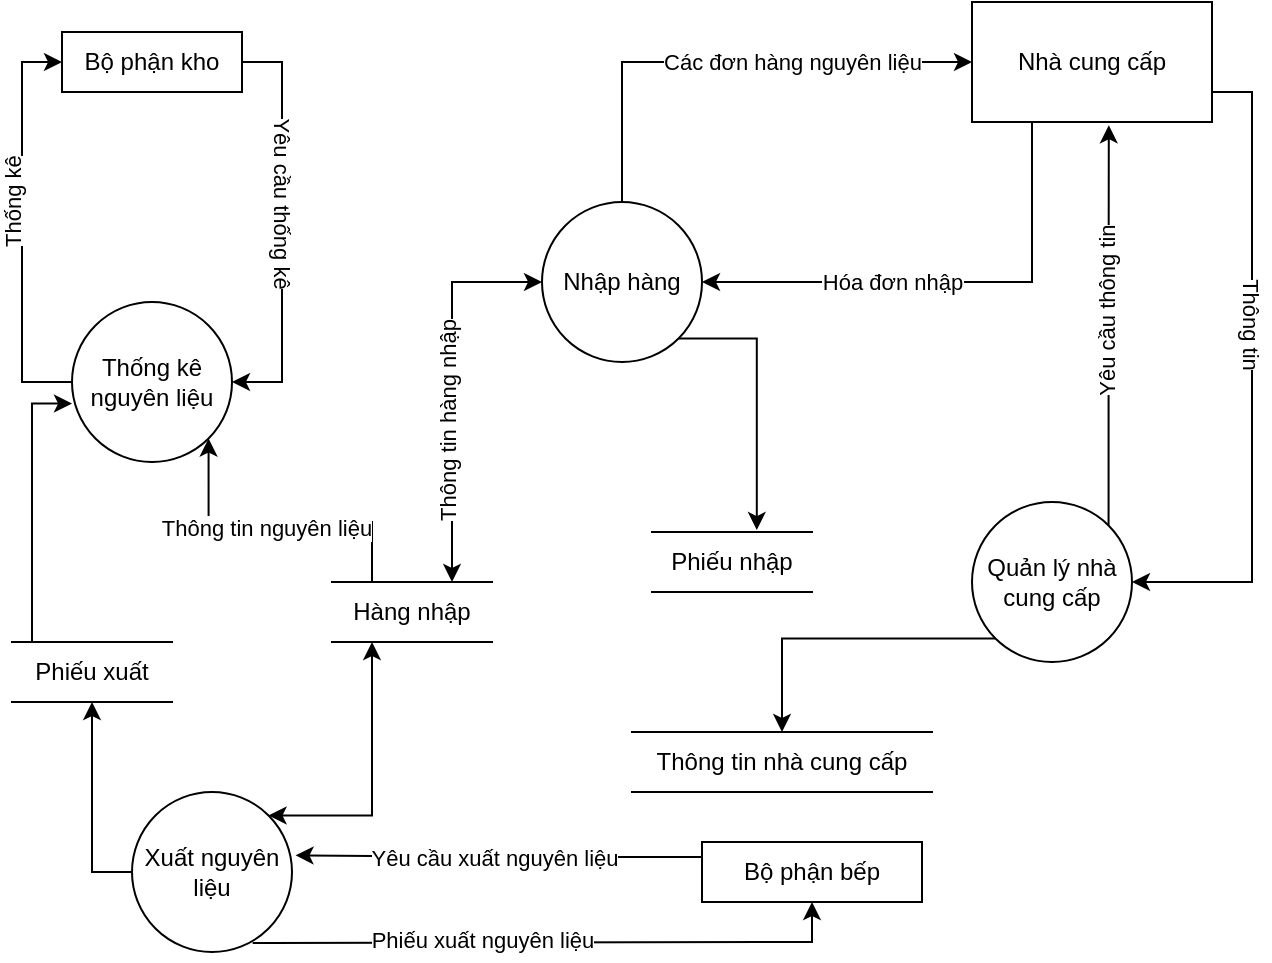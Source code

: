 <mxfile version="20.5.3" type="github">
  <diagram id="C4gtLr2L1Xr9Gaw-pkcU" name="Page-1">
    <mxGraphModel dx="997" dy="619" grid="1" gridSize="10" guides="1" tooltips="1" connect="1" arrows="1" fold="1" page="1" pageScale="1" pageWidth="850" pageHeight="1100" math="0" shadow="0">
      <root>
        <mxCell id="0" />
        <mxCell id="1" parent="0" />
        <mxCell id="TdiWT9yMtvwp2TtCQF7T-3" style="edgeStyle=orthogonalEdgeStyle;rounded=0;orthogonalLoop=1;jettySize=auto;html=1;exitX=1;exitY=0;exitDx=0;exitDy=0;entryX=0.57;entryY=1.027;entryDx=0;entryDy=0;entryPerimeter=0;" edge="1" parent="1" source="TdiWT9yMtvwp2TtCQF7T-1" target="TdiWT9yMtvwp2TtCQF7T-2">
          <mxGeometry relative="1" as="geometry" />
        </mxCell>
        <mxCell id="TdiWT9yMtvwp2TtCQF7T-4" value="Yêu cầu thông tin" style="edgeLabel;html=1;align=center;verticalAlign=middle;resizable=0;points=[];rotation=-90;" vertex="1" connectable="0" parent="TdiWT9yMtvwp2TtCQF7T-3">
          <mxGeometry x="-0.248" y="1" relative="1" as="geometry">
            <mxPoint y="-31" as="offset" />
          </mxGeometry>
        </mxCell>
        <mxCell id="TdiWT9yMtvwp2TtCQF7T-15" style="edgeStyle=orthogonalEdgeStyle;rounded=0;orthogonalLoop=1;jettySize=auto;html=1;exitX=0;exitY=1;exitDx=0;exitDy=0;entryX=0.5;entryY=0;entryDx=0;entryDy=0;" edge="1" parent="1" source="TdiWT9yMtvwp2TtCQF7T-1" target="TdiWT9yMtvwp2TtCQF7T-14">
          <mxGeometry relative="1" as="geometry" />
        </mxCell>
        <mxCell id="TdiWT9yMtvwp2TtCQF7T-1" value="Quản lý nhà cung cấp" style="ellipse;whiteSpace=wrap;html=1;aspect=fixed;" vertex="1" parent="1">
          <mxGeometry x="640" y="310" width="80" height="80" as="geometry" />
        </mxCell>
        <mxCell id="TdiWT9yMtvwp2TtCQF7T-5" style="edgeStyle=orthogonalEdgeStyle;rounded=0;orthogonalLoop=1;jettySize=auto;html=1;exitX=1;exitY=0.75;exitDx=0;exitDy=0;entryX=1;entryY=0.5;entryDx=0;entryDy=0;" edge="1" parent="1" source="TdiWT9yMtvwp2TtCQF7T-2" target="TdiWT9yMtvwp2TtCQF7T-1">
          <mxGeometry relative="1" as="geometry" />
        </mxCell>
        <mxCell id="TdiWT9yMtvwp2TtCQF7T-6" value="Thông tin" style="edgeLabel;html=1;align=center;verticalAlign=middle;resizable=0;points=[];rotation=90;" vertex="1" connectable="0" parent="TdiWT9yMtvwp2TtCQF7T-5">
          <mxGeometry x="-0.548" y="-3" relative="1" as="geometry">
            <mxPoint x="3" y="62" as="offset" />
          </mxGeometry>
        </mxCell>
        <mxCell id="TdiWT9yMtvwp2TtCQF7T-10" style="edgeStyle=orthogonalEdgeStyle;rounded=0;orthogonalLoop=1;jettySize=auto;html=1;exitX=0.25;exitY=1;exitDx=0;exitDy=0;entryX=1;entryY=0.5;entryDx=0;entryDy=0;" edge="1" parent="1" source="TdiWT9yMtvwp2TtCQF7T-2" target="TdiWT9yMtvwp2TtCQF7T-7">
          <mxGeometry relative="1" as="geometry" />
        </mxCell>
        <mxCell id="TdiWT9yMtvwp2TtCQF7T-11" value="Hóa đơn nhập" style="edgeLabel;html=1;align=center;verticalAlign=middle;resizable=0;points=[];" vertex="1" connectable="0" parent="TdiWT9yMtvwp2TtCQF7T-10">
          <mxGeometry x="0.497" y="2" relative="1" as="geometry">
            <mxPoint x="33" y="-2" as="offset" />
          </mxGeometry>
        </mxCell>
        <mxCell id="TdiWT9yMtvwp2TtCQF7T-2" value="Nhà cung cấp" style="rounded=0;whiteSpace=wrap;html=1;" vertex="1" parent="1">
          <mxGeometry x="640" y="60" width="120" height="60" as="geometry" />
        </mxCell>
        <mxCell id="TdiWT9yMtvwp2TtCQF7T-8" style="edgeStyle=orthogonalEdgeStyle;rounded=0;orthogonalLoop=1;jettySize=auto;html=1;exitX=0.5;exitY=0;exitDx=0;exitDy=0;entryX=0;entryY=0.5;entryDx=0;entryDy=0;" edge="1" parent="1" source="TdiWT9yMtvwp2TtCQF7T-7" target="TdiWT9yMtvwp2TtCQF7T-2">
          <mxGeometry relative="1" as="geometry" />
        </mxCell>
        <mxCell id="TdiWT9yMtvwp2TtCQF7T-9" value="Các đơn hàng nguyên liệu" style="edgeLabel;html=1;align=center;verticalAlign=middle;resizable=0;points=[];" vertex="1" connectable="0" parent="TdiWT9yMtvwp2TtCQF7T-8">
          <mxGeometry x="0.148" relative="1" as="geometry">
            <mxPoint x="14" as="offset" />
          </mxGeometry>
        </mxCell>
        <mxCell id="TdiWT9yMtvwp2TtCQF7T-13" style="edgeStyle=orthogonalEdgeStyle;rounded=0;orthogonalLoop=1;jettySize=auto;html=1;exitX=1;exitY=1;exitDx=0;exitDy=0;entryX=0.655;entryY=-0.033;entryDx=0;entryDy=0;entryPerimeter=0;" edge="1" parent="1" source="TdiWT9yMtvwp2TtCQF7T-7" target="TdiWT9yMtvwp2TtCQF7T-12">
          <mxGeometry relative="1" as="geometry">
            <Array as="points">
              <mxPoint x="532" y="228" />
            </Array>
          </mxGeometry>
        </mxCell>
        <mxCell id="TdiWT9yMtvwp2TtCQF7T-7" value="Nhập hàng" style="ellipse;whiteSpace=wrap;html=1;aspect=fixed;" vertex="1" parent="1">
          <mxGeometry x="425" y="160" width="80" height="80" as="geometry" />
        </mxCell>
        <mxCell id="TdiWT9yMtvwp2TtCQF7T-12" value="Phiếu nhập" style="shape=partialRectangle;whiteSpace=wrap;html=1;left=0;right=0;fillColor=none;" vertex="1" parent="1">
          <mxGeometry x="480" y="325" width="80" height="30" as="geometry" />
        </mxCell>
        <mxCell id="TdiWT9yMtvwp2TtCQF7T-14" value="Thông tin nhà cung cấp" style="shape=partialRectangle;whiteSpace=wrap;html=1;left=0;right=0;fillColor=none;" vertex="1" parent="1">
          <mxGeometry x="470" y="425" width="150" height="30" as="geometry" />
        </mxCell>
        <mxCell id="TdiWT9yMtvwp2TtCQF7T-20" style="edgeStyle=orthogonalEdgeStyle;rounded=0;orthogonalLoop=1;jettySize=auto;html=1;entryX=0;entryY=0.5;entryDx=0;entryDy=0;exitX=0;exitY=0.5;exitDx=0;exitDy=0;" edge="1" parent="1" source="TdiWT9yMtvwp2TtCQF7T-16" target="TdiWT9yMtvwp2TtCQF7T-17">
          <mxGeometry relative="1" as="geometry" />
        </mxCell>
        <mxCell id="TdiWT9yMtvwp2TtCQF7T-21" value="Thống kê" style="edgeLabel;html=1;align=center;verticalAlign=middle;resizable=0;points=[];rotation=-90;" vertex="1" connectable="0" parent="TdiWT9yMtvwp2TtCQF7T-20">
          <mxGeometry x="0.151" y="-3" relative="1" as="geometry">
            <mxPoint x="-8" y="3" as="offset" />
          </mxGeometry>
        </mxCell>
        <mxCell id="TdiWT9yMtvwp2TtCQF7T-16" value="Thống kê nguyên liệu" style="ellipse;whiteSpace=wrap;html=1;aspect=fixed;" vertex="1" parent="1">
          <mxGeometry x="190" y="210" width="80" height="80" as="geometry" />
        </mxCell>
        <mxCell id="TdiWT9yMtvwp2TtCQF7T-18" style="edgeStyle=orthogonalEdgeStyle;rounded=0;orthogonalLoop=1;jettySize=auto;html=1;entryX=1;entryY=0.5;entryDx=0;entryDy=0;exitX=1;exitY=0.5;exitDx=0;exitDy=0;" edge="1" parent="1" source="TdiWT9yMtvwp2TtCQF7T-17" target="TdiWT9yMtvwp2TtCQF7T-16">
          <mxGeometry relative="1" as="geometry" />
        </mxCell>
        <mxCell id="TdiWT9yMtvwp2TtCQF7T-19" value="Yêu cầu thống kê" style="edgeLabel;html=1;align=center;verticalAlign=middle;resizable=0;points=[];rotation=90;" vertex="1" connectable="0" parent="TdiWT9yMtvwp2TtCQF7T-18">
          <mxGeometry x="-0.356" relative="1" as="geometry">
            <mxPoint y="24" as="offset" />
          </mxGeometry>
        </mxCell>
        <mxCell id="TdiWT9yMtvwp2TtCQF7T-17" value="Bộ phận kho" style="rounded=0;whiteSpace=wrap;html=1;" vertex="1" parent="1">
          <mxGeometry x="185" y="75" width="90" height="30" as="geometry" />
        </mxCell>
        <mxCell id="TdiWT9yMtvwp2TtCQF7T-23" style="edgeStyle=orthogonalEdgeStyle;rounded=0;orthogonalLoop=1;jettySize=auto;html=1;exitX=0.25;exitY=0;exitDx=0;exitDy=0;entryX=0;entryY=0.635;entryDx=0;entryDy=0;entryPerimeter=0;" edge="1" parent="1" source="TdiWT9yMtvwp2TtCQF7T-22" target="TdiWT9yMtvwp2TtCQF7T-16">
          <mxGeometry relative="1" as="geometry">
            <Array as="points">
              <mxPoint x="170" y="380" />
              <mxPoint x="170" y="261" />
            </Array>
          </mxGeometry>
        </mxCell>
        <mxCell id="TdiWT9yMtvwp2TtCQF7T-22" value="Phiếu xuất" style="shape=partialRectangle;whiteSpace=wrap;html=1;left=0;right=0;fillColor=none;" vertex="1" parent="1">
          <mxGeometry x="160" y="380" width="80" height="30" as="geometry" />
        </mxCell>
        <mxCell id="TdiWT9yMtvwp2TtCQF7T-26" style="edgeStyle=orthogonalEdgeStyle;rounded=0;orthogonalLoop=1;jettySize=auto;html=1;exitX=0.25;exitY=0;exitDx=0;exitDy=0;entryX=1;entryY=1;entryDx=0;entryDy=0;" edge="1" parent="1" source="TdiWT9yMtvwp2TtCQF7T-24" target="TdiWT9yMtvwp2TtCQF7T-16">
          <mxGeometry relative="1" as="geometry" />
        </mxCell>
        <mxCell id="TdiWT9yMtvwp2TtCQF7T-27" value="Thông tin nguyên liệu" style="edgeLabel;html=1;align=center;verticalAlign=middle;resizable=0;points=[];" vertex="1" connectable="0" parent="TdiWT9yMtvwp2TtCQF7T-26">
          <mxGeometry x="0.085" y="3" relative="1" as="geometry">
            <mxPoint as="offset" />
          </mxGeometry>
        </mxCell>
        <mxCell id="TdiWT9yMtvwp2TtCQF7T-29" style="edgeStyle=orthogonalEdgeStyle;rounded=0;orthogonalLoop=1;jettySize=auto;html=1;exitX=0.75;exitY=0;exitDx=0;exitDy=0;entryX=0;entryY=0.5;entryDx=0;entryDy=0;startArrow=classic;startFill=1;" edge="1" parent="1" source="TdiWT9yMtvwp2TtCQF7T-24" target="TdiWT9yMtvwp2TtCQF7T-7">
          <mxGeometry relative="1" as="geometry" />
        </mxCell>
        <mxCell id="TdiWT9yMtvwp2TtCQF7T-30" value="Thông tin hàng nhập" style="edgeLabel;html=1;align=center;verticalAlign=middle;resizable=0;points=[];rotation=-90;" vertex="1" connectable="0" parent="TdiWT9yMtvwp2TtCQF7T-29">
          <mxGeometry x="-0.432" y="2" relative="1" as="geometry">
            <mxPoint y="-25" as="offset" />
          </mxGeometry>
        </mxCell>
        <mxCell id="TdiWT9yMtvwp2TtCQF7T-24" value="Hàng nhập" style="shape=partialRectangle;whiteSpace=wrap;html=1;left=0;right=0;fillColor=none;" vertex="1" parent="1">
          <mxGeometry x="320" y="350" width="80" height="30" as="geometry" />
        </mxCell>
        <mxCell id="TdiWT9yMtvwp2TtCQF7T-31" style="edgeStyle=orthogonalEdgeStyle;rounded=0;orthogonalLoop=1;jettySize=auto;html=1;entryX=0.5;entryY=1;entryDx=0;entryDy=0;startArrow=none;startFill=0;exitX=0;exitY=0.5;exitDx=0;exitDy=0;" edge="1" parent="1" source="TdiWT9yMtvwp2TtCQF7T-28" target="TdiWT9yMtvwp2TtCQF7T-22">
          <mxGeometry relative="1" as="geometry" />
        </mxCell>
        <mxCell id="TdiWT9yMtvwp2TtCQF7T-33" style="edgeStyle=orthogonalEdgeStyle;rounded=0;orthogonalLoop=1;jettySize=auto;html=1;exitX=1;exitY=0;exitDx=0;exitDy=0;entryX=0.25;entryY=1;entryDx=0;entryDy=0;startArrow=classic;startFill=1;" edge="1" parent="1" source="TdiWT9yMtvwp2TtCQF7T-28" target="TdiWT9yMtvwp2TtCQF7T-24">
          <mxGeometry relative="1" as="geometry" />
        </mxCell>
        <mxCell id="TdiWT9yMtvwp2TtCQF7T-36" style="edgeStyle=orthogonalEdgeStyle;rounded=0;orthogonalLoop=1;jettySize=auto;html=1;exitX=0.754;exitY=0.944;exitDx=0;exitDy=0;entryX=0.5;entryY=1;entryDx=0;entryDy=0;startArrow=none;startFill=0;exitPerimeter=0;" edge="1" parent="1" source="TdiWT9yMtvwp2TtCQF7T-28" target="TdiWT9yMtvwp2TtCQF7T-32">
          <mxGeometry relative="1" as="geometry">
            <Array as="points">
              <mxPoint x="288" y="531" />
              <mxPoint x="560" y="530" />
            </Array>
          </mxGeometry>
        </mxCell>
        <mxCell id="TdiWT9yMtvwp2TtCQF7T-37" value="Phiếu xuất nguyên liệu" style="edgeLabel;html=1;align=center;verticalAlign=middle;resizable=0;points=[];" vertex="1" connectable="0" parent="TdiWT9yMtvwp2TtCQF7T-36">
          <mxGeometry x="-0.237" y="2" relative="1" as="geometry">
            <mxPoint as="offset" />
          </mxGeometry>
        </mxCell>
        <mxCell id="TdiWT9yMtvwp2TtCQF7T-28" value="Xuất nguyên liệu" style="ellipse;whiteSpace=wrap;html=1;aspect=fixed;" vertex="1" parent="1">
          <mxGeometry x="220" y="455" width="80" height="80" as="geometry" />
        </mxCell>
        <mxCell id="TdiWT9yMtvwp2TtCQF7T-34" style="edgeStyle=orthogonalEdgeStyle;rounded=0;orthogonalLoop=1;jettySize=auto;html=1;exitX=0;exitY=0.25;exitDx=0;exitDy=0;entryX=1.022;entryY=0.396;entryDx=0;entryDy=0;startArrow=none;startFill=0;entryPerimeter=0;" edge="1" parent="1" source="TdiWT9yMtvwp2TtCQF7T-32" target="TdiWT9yMtvwp2TtCQF7T-28">
          <mxGeometry relative="1" as="geometry" />
        </mxCell>
        <mxCell id="TdiWT9yMtvwp2TtCQF7T-35" value="Yêu cầu xuất nguyên liệu" style="edgeLabel;html=1;align=center;verticalAlign=middle;resizable=0;points=[];" vertex="1" connectable="0" parent="TdiWT9yMtvwp2TtCQF7T-34">
          <mxGeometry x="0.182" y="1" relative="1" as="geometry">
            <mxPoint x="15" as="offset" />
          </mxGeometry>
        </mxCell>
        <mxCell id="TdiWT9yMtvwp2TtCQF7T-32" value="Bộ phận bếp" style="rounded=0;whiteSpace=wrap;html=1;" vertex="1" parent="1">
          <mxGeometry x="505" y="480" width="110" height="30" as="geometry" />
        </mxCell>
      </root>
    </mxGraphModel>
  </diagram>
</mxfile>
